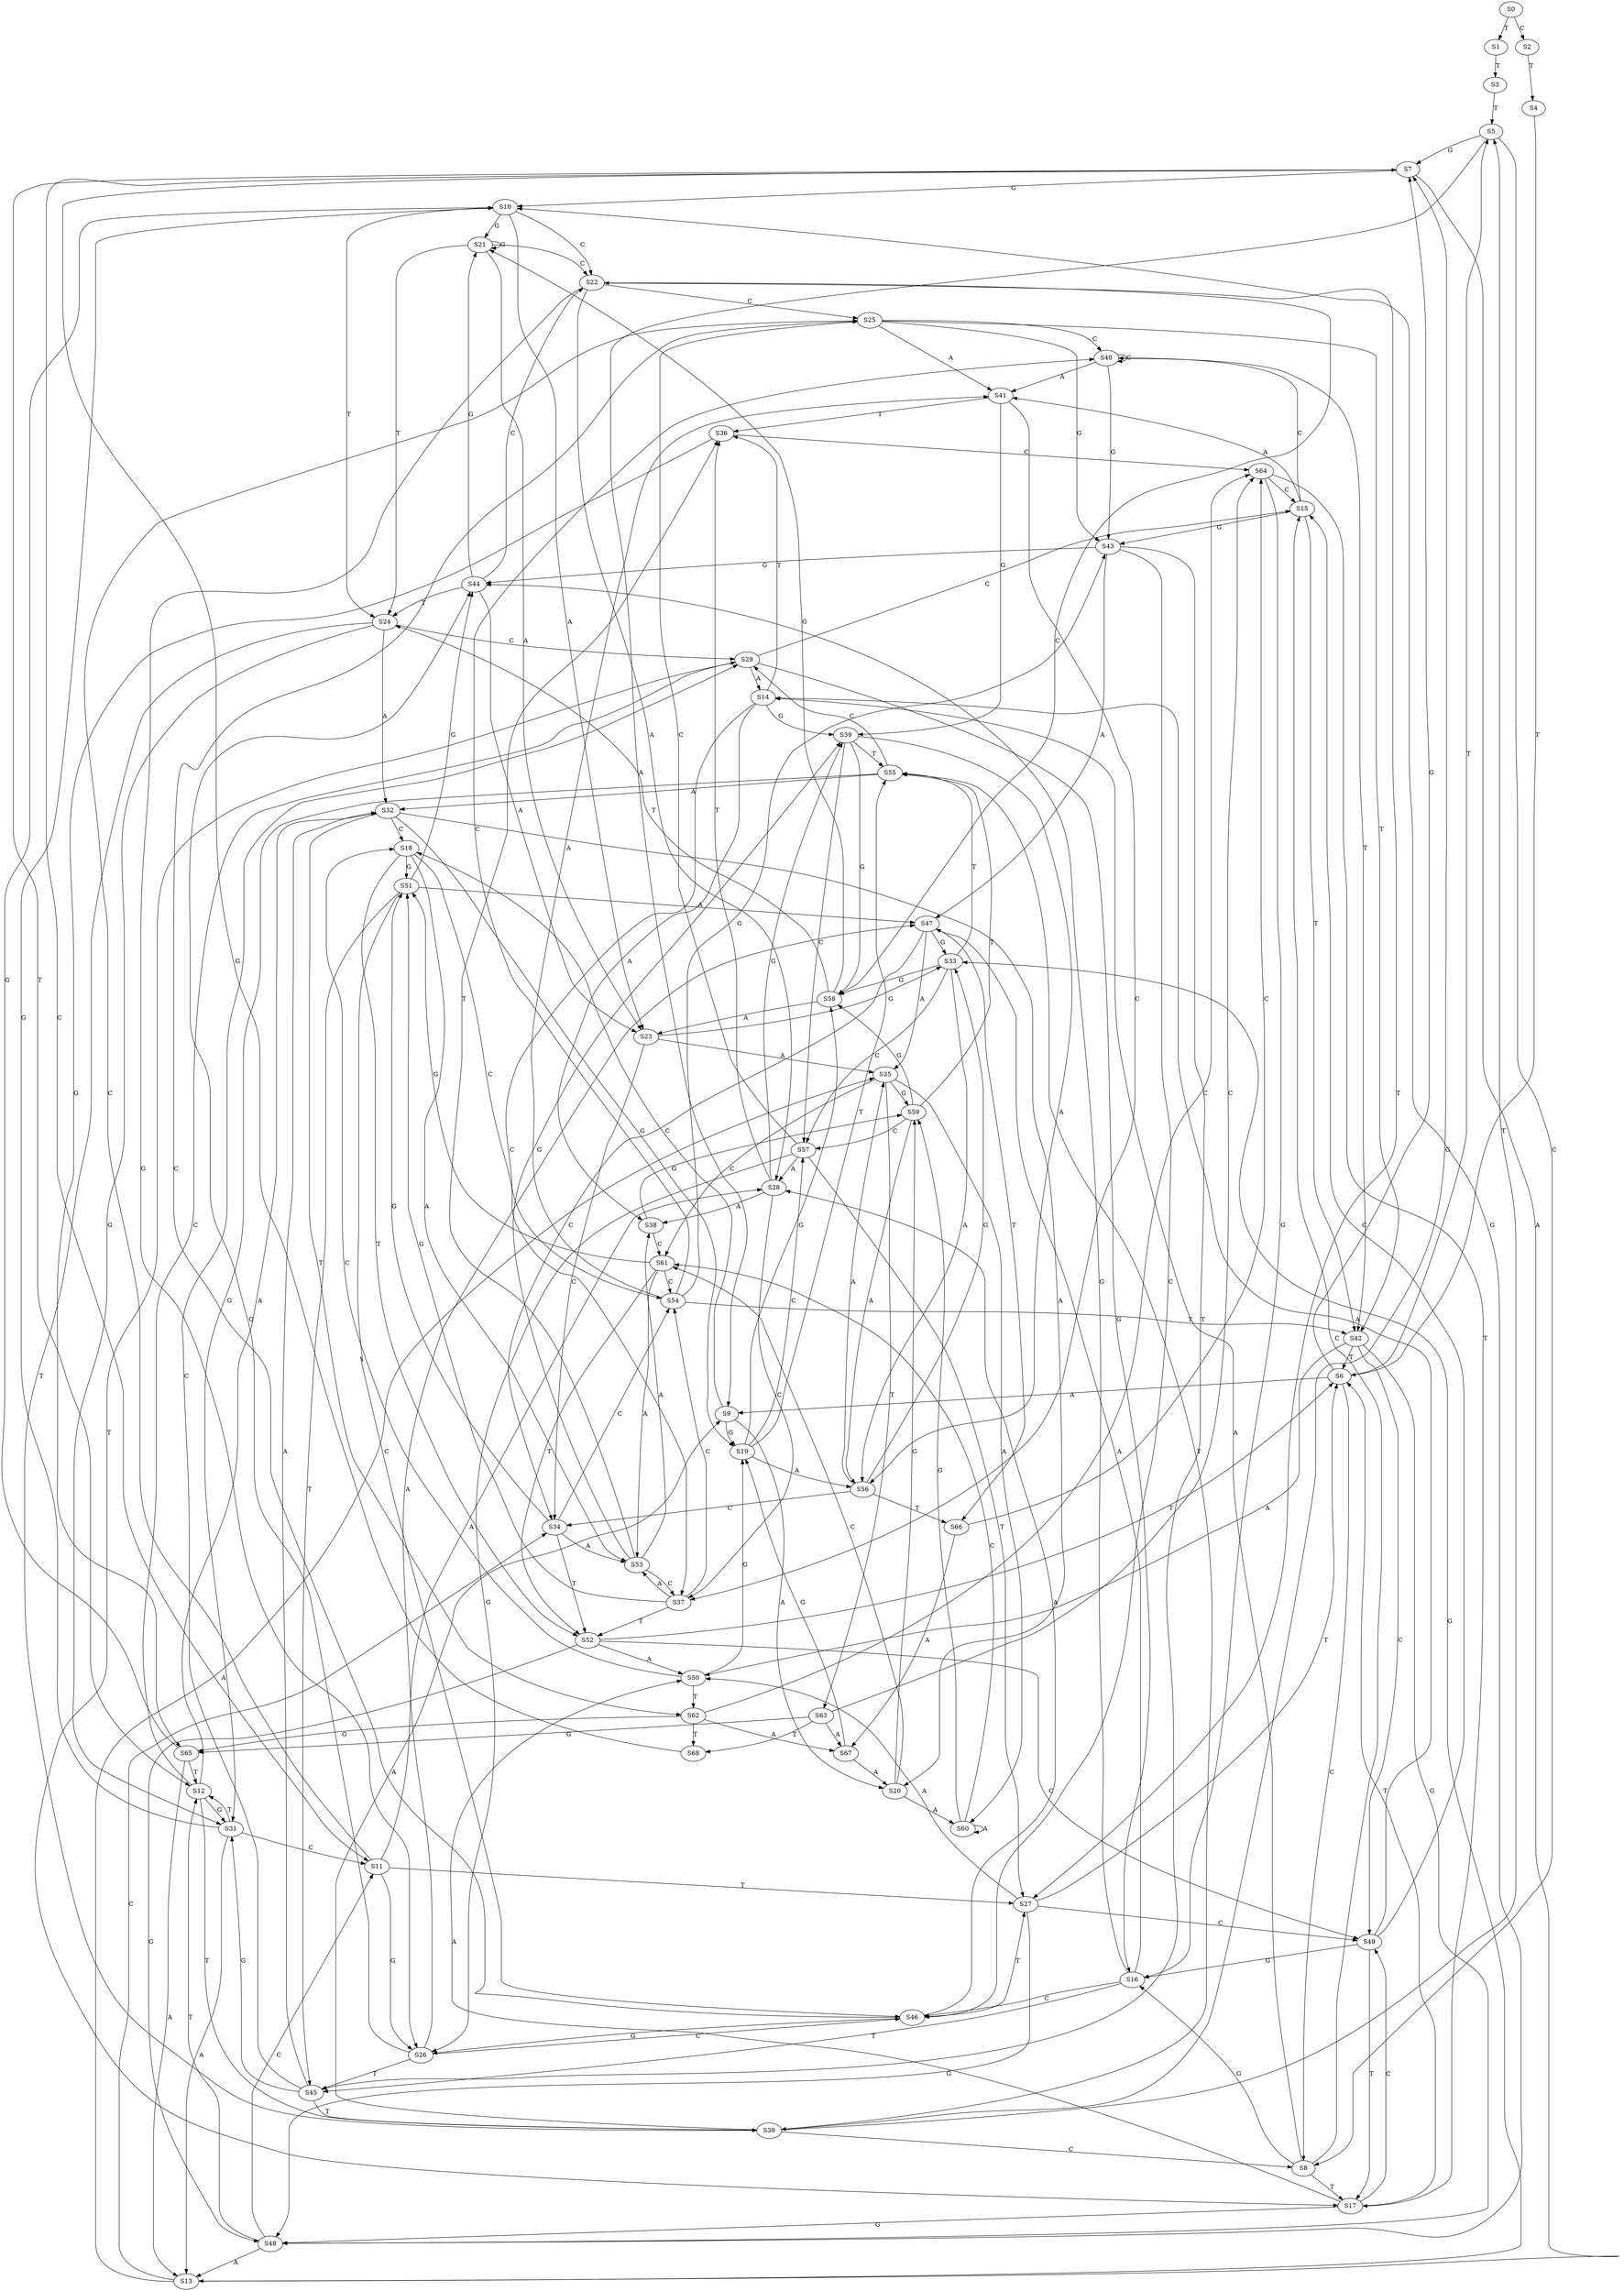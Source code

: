 strict digraph  {
	S0 -> S1 [ label = T ];
	S0 -> S2 [ label = C ];
	S1 -> S3 [ label = T ];
	S2 -> S4 [ label = T ];
	S3 -> S5 [ label = T ];
	S4 -> S6 [ label = T ];
	S5 -> S7 [ label = G ];
	S5 -> S8 [ label = C ];
	S5 -> S9 [ label = A ];
	S6 -> S8 [ label = C ];
	S6 -> S5 [ label = T ];
	S6 -> S7 [ label = G ];
	S6 -> S9 [ label = A ];
	S7 -> S10 [ label = G ];
	S7 -> S11 [ label = C ];
	S7 -> S12 [ label = T ];
	S7 -> S13 [ label = A ];
	S8 -> S14 [ label = A ];
	S8 -> S15 [ label = C ];
	S8 -> S16 [ label = G ];
	S8 -> S17 [ label = T ];
	S9 -> S18 [ label = C ];
	S9 -> S19 [ label = G ];
	S9 -> S20 [ label = A ];
	S10 -> S21 [ label = G ];
	S10 -> S22 [ label = C ];
	S10 -> S23 [ label = A ];
	S10 -> S24 [ label = T ];
	S11 -> S25 [ label = C ];
	S11 -> S26 [ label = G ];
	S11 -> S27 [ label = T ];
	S11 -> S28 [ label = A ];
	S12 -> S29 [ label = C ];
	S12 -> S30 [ label = T ];
	S12 -> S31 [ label = G ];
	S12 -> S32 [ label = A ];
	S13 -> S33 [ label = G ];
	S13 -> S34 [ label = C ];
	S13 -> S35 [ label = A ];
	S14 -> S36 [ label = T ];
	S14 -> S37 [ label = C ];
	S14 -> S38 [ label = A ];
	S14 -> S39 [ label = G ];
	S15 -> S40 [ label = C ];
	S15 -> S41 [ label = A ];
	S15 -> S42 [ label = T ];
	S15 -> S43 [ label = G ];
	S16 -> S44 [ label = G ];
	S16 -> S45 [ label = T ];
	S16 -> S46 [ label = C ];
	S16 -> S47 [ label = A ];
	S17 -> S48 [ label = G ];
	S17 -> S49 [ label = C ];
	S17 -> S50 [ label = A ];
	S17 -> S6 [ label = T ];
	S18 -> S51 [ label = G ];
	S18 -> S52 [ label = T ];
	S18 -> S53 [ label = A ];
	S18 -> S54 [ label = C ];
	S19 -> S55 [ label = T ];
	S19 -> S56 [ label = A ];
	S19 -> S57 [ label = C ];
	S19 -> S58 [ label = G ];
	S20 -> S59 [ label = G ];
	S20 -> S60 [ label = A ];
	S20 -> S61 [ label = C ];
	S21 -> S24 [ label = T ];
	S21 -> S22 [ label = C ];
	S21 -> S21 [ label = G ];
	S21 -> S23 [ label = A ];
	S22 -> S27 [ label = T ];
	S22 -> S25 [ label = C ];
	S22 -> S28 [ label = A ];
	S22 -> S26 [ label = G ];
	S23 -> S35 [ label = A ];
	S23 -> S33 [ label = G ];
	S23 -> S34 [ label = C ];
	S24 -> S32 [ label = A ];
	S24 -> S29 [ label = C ];
	S24 -> S31 [ label = G ];
	S24 -> S30 [ label = T ];
	S25 -> S43 [ label = G ];
	S25 -> S41 [ label = A ];
	S25 -> S42 [ label = T ];
	S25 -> S40 [ label = C ];
	S26 -> S44 [ label = G ];
	S26 -> S47 [ label = A ];
	S26 -> S45 [ label = T ];
	S26 -> S46 [ label = C ];
	S27 -> S50 [ label = A ];
	S27 -> S49 [ label = C ];
	S27 -> S6 [ label = T ];
	S27 -> S48 [ label = G ];
	S28 -> S39 [ label = G ];
	S28 -> S37 [ label = C ];
	S28 -> S38 [ label = A ];
	S28 -> S36 [ label = T ];
	S29 -> S17 [ label = T ];
	S29 -> S16 [ label = G ];
	S29 -> S14 [ label = A ];
	S29 -> S15 [ label = C ];
	S30 -> S8 [ label = C ];
	S30 -> S7 [ label = G ];
	S30 -> S9 [ label = A ];
	S30 -> S5 [ label = T ];
	S31 -> S12 [ label = T ];
	S31 -> S10 [ label = G ];
	S31 -> S13 [ label = A ];
	S31 -> S11 [ label = C ];
	S32 -> S62 [ label = T ];
	S32 -> S19 [ label = G ];
	S32 -> S20 [ label = A ];
	S32 -> S18 [ label = C ];
	S33 -> S55 [ label = T ];
	S33 -> S58 [ label = G ];
	S33 -> S56 [ label = A ];
	S33 -> S57 [ label = C ];
	S34 -> S52 [ label = T ];
	S34 -> S51 [ label = G ];
	S34 -> S54 [ label = C ];
	S34 -> S53 [ label = A ];
	S35 -> S63 [ label = T ];
	S35 -> S61 [ label = C ];
	S35 -> S60 [ label = A ];
	S35 -> S59 [ label = G ];
	S36 -> S64 [ label = C ];
	S36 -> S65 [ label = G ];
	S37 -> S52 [ label = T ];
	S37 -> S51 [ label = G ];
	S37 -> S53 [ label = A ];
	S37 -> S54 [ label = C ];
	S38 -> S59 [ label = G ];
	S38 -> S61 [ label = C ];
	S39 -> S58 [ label = G ];
	S39 -> S55 [ label = T ];
	S39 -> S56 [ label = A ];
	S39 -> S57 [ label = C ];
	S40 -> S43 [ label = G ];
	S40 -> S40 [ label = C ];
	S40 -> S41 [ label = A ];
	S40 -> S42 [ label = T ];
	S41 -> S39 [ label = G ];
	S41 -> S36 [ label = T ];
	S41 -> S37 [ label = C ];
	S42 -> S48 [ label = G ];
	S42 -> S49 [ label = C ];
	S42 -> S6 [ label = T ];
	S42 -> S50 [ label = A ];
	S43 -> S47 [ label = A ];
	S43 -> S44 [ label = G ];
	S43 -> S45 [ label = T ];
	S43 -> S46 [ label = C ];
	S44 -> S23 [ label = A ];
	S44 -> S21 [ label = G ];
	S44 -> S22 [ label = C ];
	S44 -> S24 [ label = T ];
	S45 -> S29 [ label = C ];
	S45 -> S32 [ label = A ];
	S45 -> S31 [ label = G ];
	S45 -> S30 [ label = T ];
	S46 -> S26 [ label = G ];
	S46 -> S27 [ label = T ];
	S46 -> S25 [ label = C ];
	S46 -> S28 [ label = A ];
	S47 -> S35 [ label = A ];
	S47 -> S34 [ label = C ];
	S47 -> S33 [ label = G ];
	S47 -> S66 [ label = T ];
	S48 -> S13 [ label = A ];
	S48 -> S11 [ label = C ];
	S48 -> S10 [ label = G ];
	S48 -> S12 [ label = T ];
	S49 -> S17 [ label = T ];
	S49 -> S16 [ label = G ];
	S49 -> S15 [ label = C ];
	S49 -> S14 [ label = A ];
	S50 -> S19 [ label = G ];
	S50 -> S62 [ label = T ];
	S50 -> S18 [ label = C ];
	S51 -> S44 [ label = G ];
	S51 -> S47 [ label = A ];
	S51 -> S45 [ label = T ];
	S51 -> S46 [ label = C ];
	S52 -> S50 [ label = A ];
	S52 -> S49 [ label = C ];
	S52 -> S6 [ label = T ];
	S52 -> S48 [ label = G ];
	S53 -> S39 [ label = G ];
	S53 -> S37 [ label = C ];
	S53 -> S38 [ label = A ];
	S53 -> S36 [ label = T ];
	S54 -> S40 [ label = C ];
	S54 -> S41 [ label = A ];
	S54 -> S42 [ label = T ];
	S54 -> S43 [ label = G ];
	S55 -> S32 [ label = A ];
	S55 -> S29 [ label = C ];
	S55 -> S31 [ label = G ];
	S55 -> S30 [ label = T ];
	S56 -> S35 [ label = A ];
	S56 -> S34 [ label = C ];
	S56 -> S66 [ label = T ];
	S56 -> S33 [ label = G ];
	S57 -> S25 [ label = C ];
	S57 -> S28 [ label = A ];
	S57 -> S26 [ label = G ];
	S57 -> S27 [ label = T ];
	S58 -> S23 [ label = A ];
	S58 -> S21 [ label = G ];
	S58 -> S24 [ label = T ];
	S58 -> S22 [ label = C ];
	S59 -> S55 [ label = T ];
	S59 -> S56 [ label = A ];
	S59 -> S57 [ label = C ];
	S59 -> S58 [ label = G ];
	S60 -> S59 [ label = G ];
	S60 -> S61 [ label = C ];
	S60 -> S60 [ label = A ];
	S61 -> S53 [ label = A ];
	S61 -> S54 [ label = C ];
	S61 -> S51 [ label = G ];
	S61 -> S52 [ label = T ];
	S62 -> S64 [ label = C ];
	S62 -> S67 [ label = A ];
	S62 -> S68 [ label = T ];
	S62 -> S65 [ label = G ];
	S63 -> S67 [ label = A ];
	S63 -> S64 [ label = C ];
	S63 -> S65 [ label = G ];
	S63 -> S68 [ label = T ];
	S64 -> S15 [ label = C ];
	S64 -> S16 [ label = G ];
	S64 -> S17 [ label = T ];
	S65 -> S10 [ label = G ];
	S65 -> S13 [ label = A ];
	S65 -> S12 [ label = T ];
	S66 -> S67 [ label = A ];
	S66 -> S64 [ label = C ];
	S67 -> S19 [ label = G ];
	S67 -> S20 [ label = A ];
	S68 -> S7 [ label = G ];
}
